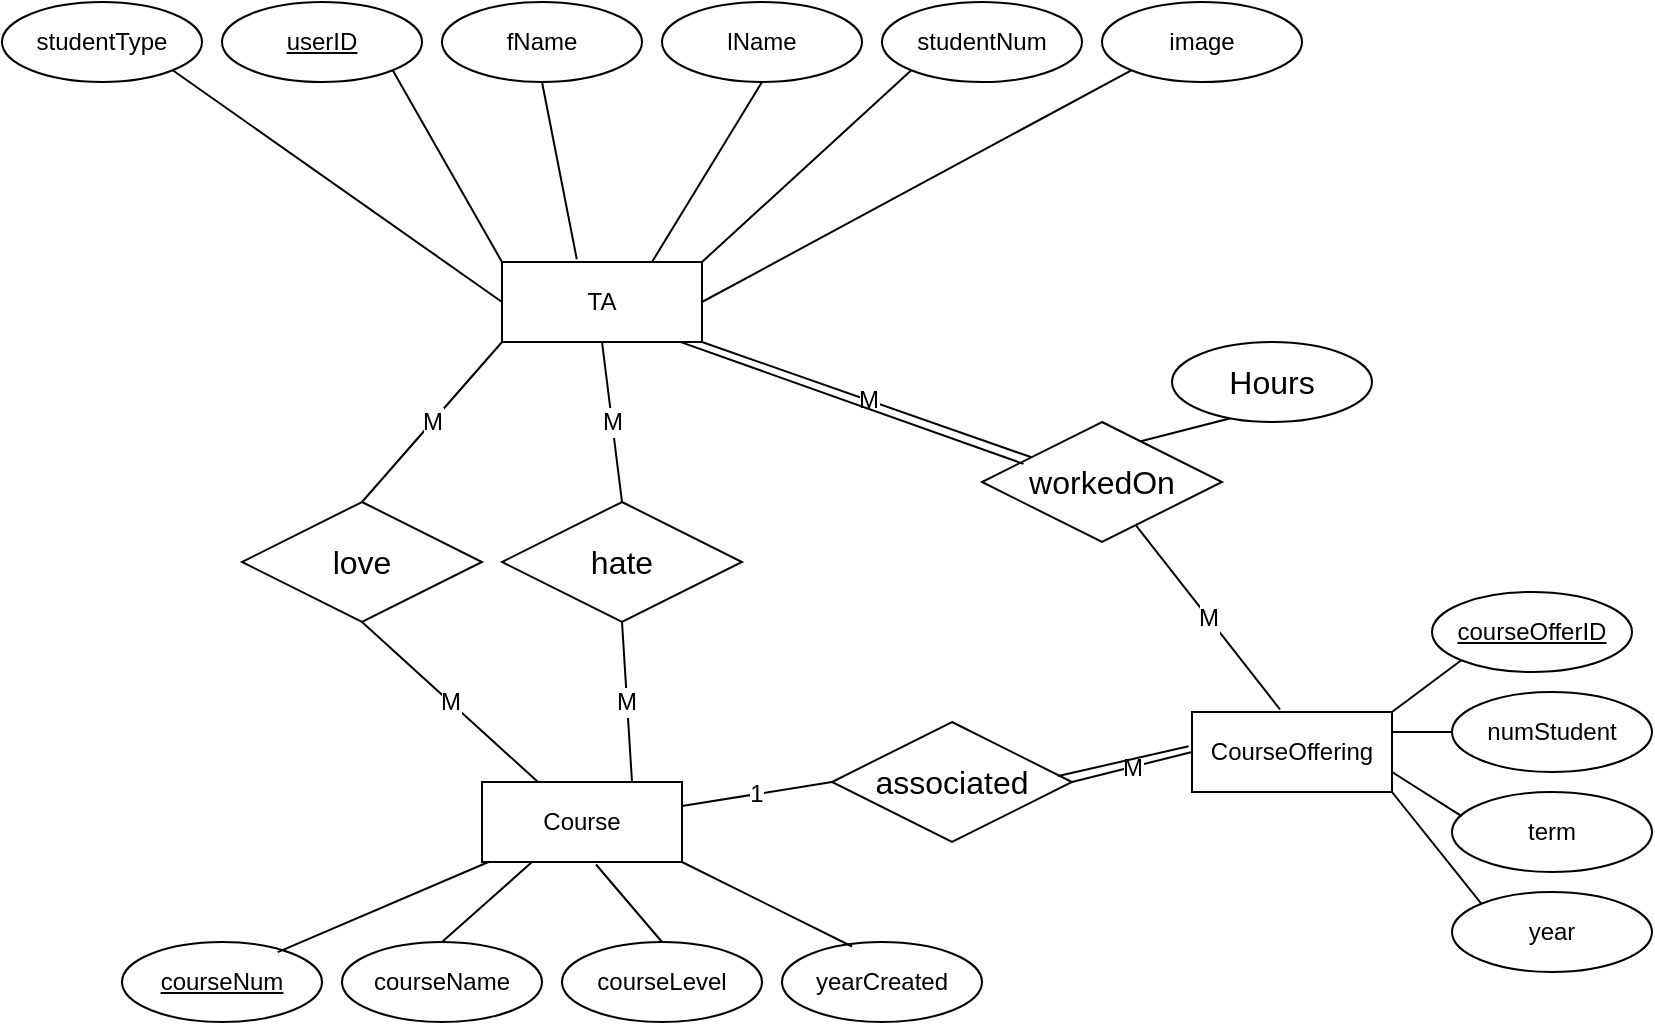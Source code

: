 <mxfile version="22.0.8" type="device">
  <diagram name="Page-1" id="QpidKonBx11Riz4tQwjv">
    <mxGraphModel dx="1050" dy="566" grid="1" gridSize="10" guides="1" tooltips="1" connect="1" arrows="1" fold="1" page="1" pageScale="1" pageWidth="850" pageHeight="1100" math="0" shadow="0">
      <root>
        <mxCell id="0" />
        <mxCell id="1" parent="0" />
        <mxCell id="il8Qts4tHNVHCpMo-aYG-3" value="M" style="edgeStyle=none;curved=1;rounded=0;orthogonalLoop=1;jettySize=auto;html=1;fontSize=12;startSize=8;endSize=8;endArrow=none;endFill=0;exitX=1;exitY=1;exitDx=0;exitDy=0;" parent="1" source="rKTgrgR9cb5fBOaTFNlc-1" target="il8Qts4tHNVHCpMo-aYG-1" edge="1">
          <mxGeometry relative="1" as="geometry">
            <mxPoint x="290" y="210" as="sourcePoint" />
          </mxGeometry>
        </mxCell>
        <mxCell id="rKTgrgR9cb5fBOaTFNlc-1" value="TA" style="whiteSpace=wrap;html=1;align=center;" parent="1" vertex="1">
          <mxGeometry x="265" y="170" width="100" height="40" as="geometry" />
        </mxCell>
        <mxCell id="rKTgrgR9cb5fBOaTFNlc-2" value="Course" style="whiteSpace=wrap;html=1;align=center;" parent="1" vertex="1">
          <mxGeometry x="255" y="430" width="100" height="40" as="geometry" />
        </mxCell>
        <mxCell id="rKTgrgR9cb5fBOaTFNlc-18" style="rounded=0;orthogonalLoop=1;jettySize=auto;html=1;exitX=0.5;exitY=1;exitDx=0;exitDy=0;entryX=0.374;entryY=-0.035;entryDx=0;entryDy=0;endArrow=none;endFill=0;entryPerimeter=0;" parent="1" source="rKTgrgR9cb5fBOaTFNlc-3" target="rKTgrgR9cb5fBOaTFNlc-1" edge="1">
          <mxGeometry relative="1" as="geometry" />
        </mxCell>
        <mxCell id="rKTgrgR9cb5fBOaTFNlc-3" value="fName" style="ellipse;whiteSpace=wrap;html=1;align=center;" parent="1" vertex="1">
          <mxGeometry x="235" y="40" width="100" height="40" as="geometry" />
        </mxCell>
        <mxCell id="rKTgrgR9cb5fBOaTFNlc-4" value="lName" style="ellipse;whiteSpace=wrap;html=1;align=center;" parent="1" vertex="1">
          <mxGeometry x="345" y="40" width="100" height="40" as="geometry" />
        </mxCell>
        <mxCell id="rKTgrgR9cb5fBOaTFNlc-15" style="rounded=0;orthogonalLoop=1;jettySize=auto;html=1;exitX=0;exitY=1;exitDx=0;exitDy=0;endArrow=none;endFill=0;entryX=1;entryY=0;entryDx=0;entryDy=0;" parent="1" source="rKTgrgR9cb5fBOaTFNlc-5" target="rKTgrgR9cb5fBOaTFNlc-1" edge="1">
          <mxGeometry relative="1" as="geometry">
            <mxPoint x="270" y="170" as="targetPoint" />
          </mxGeometry>
        </mxCell>
        <mxCell id="rKTgrgR9cb5fBOaTFNlc-5" value="studentNum" style="ellipse;whiteSpace=wrap;html=1;align=center;" parent="1" vertex="1">
          <mxGeometry x="455" y="40" width="100" height="40" as="geometry" />
        </mxCell>
        <mxCell id="rKTgrgR9cb5fBOaTFNlc-19" style="rounded=0;orthogonalLoop=1;jettySize=auto;html=1;exitX=1;exitY=1;exitDx=0;exitDy=0;entryX=0;entryY=0;entryDx=0;entryDy=0;endArrow=none;endFill=0;" parent="1" source="rKTgrgR9cb5fBOaTFNlc-6" target="rKTgrgR9cb5fBOaTFNlc-1" edge="1">
          <mxGeometry relative="1" as="geometry" />
        </mxCell>
        <mxCell id="rKTgrgR9cb5fBOaTFNlc-6" value="&lt;u&gt;userID&lt;/u&gt;" style="ellipse;whiteSpace=wrap;html=1;align=center;" parent="1" vertex="1">
          <mxGeometry x="125" y="40" width="100" height="40" as="geometry" />
        </mxCell>
        <mxCell id="rKTgrgR9cb5fBOaTFNlc-20" style="rounded=0;orthogonalLoop=1;jettySize=auto;html=1;exitX=1;exitY=1;exitDx=0;exitDy=0;entryX=0;entryY=0.5;entryDx=0;entryDy=0;endArrow=none;endFill=0;strokeColor=default;" parent="1" source="rKTgrgR9cb5fBOaTFNlc-7" target="rKTgrgR9cb5fBOaTFNlc-1" edge="1">
          <mxGeometry relative="1" as="geometry" />
        </mxCell>
        <mxCell id="rKTgrgR9cb5fBOaTFNlc-7" value="studentType" style="ellipse;whiteSpace=wrap;html=1;align=center;" parent="1" vertex="1">
          <mxGeometry x="15" y="40" width="100" height="40" as="geometry" />
        </mxCell>
        <mxCell id="rKTgrgR9cb5fBOaTFNlc-17" style="rounded=0;orthogonalLoop=1;jettySize=auto;html=1;entryX=1;entryY=0.5;entryDx=0;entryDy=0;endArrow=none;endFill=0;exitX=0;exitY=1;exitDx=0;exitDy=0;" parent="1" source="rKTgrgR9cb5fBOaTFNlc-9" target="rKTgrgR9cb5fBOaTFNlc-1" edge="1">
          <mxGeometry relative="1" as="geometry">
            <mxPoint x="455" y="150" as="sourcePoint" />
          </mxGeometry>
        </mxCell>
        <mxCell id="rKTgrgR9cb5fBOaTFNlc-9" value="image" style="ellipse;whiteSpace=wrap;html=1;align=center;" parent="1" vertex="1">
          <mxGeometry x="565" y="40" width="100" height="40" as="geometry" />
        </mxCell>
        <mxCell id="rKTgrgR9cb5fBOaTFNlc-14" value="" style="endArrow=none;html=1;rounded=0;entryX=0.5;entryY=1;entryDx=0;entryDy=0;exitX=0.75;exitY=0;exitDx=0;exitDy=0;" parent="1" source="rKTgrgR9cb5fBOaTFNlc-1" target="rKTgrgR9cb5fBOaTFNlc-4" edge="1">
          <mxGeometry width="50" height="50" relative="1" as="geometry">
            <mxPoint x="400" y="210" as="sourcePoint" />
            <mxPoint x="450" y="160" as="targetPoint" />
          </mxGeometry>
        </mxCell>
        <mxCell id="rKTgrgR9cb5fBOaTFNlc-21" value="&lt;u&gt;courseNum&lt;/u&gt;" style="ellipse;whiteSpace=wrap;html=1;align=center;" parent="1" vertex="1">
          <mxGeometry x="75" y="510" width="100" height="40" as="geometry" />
        </mxCell>
        <mxCell id="rKTgrgR9cb5fBOaTFNlc-22" value="courseName" style="ellipse;whiteSpace=wrap;html=1;align=center;" parent="1" vertex="1">
          <mxGeometry x="185" y="510" width="100" height="40" as="geometry" />
        </mxCell>
        <mxCell id="rKTgrgR9cb5fBOaTFNlc-23" value="courseLevel" style="ellipse;whiteSpace=wrap;html=1;align=center;" parent="1" vertex="1">
          <mxGeometry x="295" y="510" width="100" height="40" as="geometry" />
        </mxCell>
        <mxCell id="rKTgrgR9cb5fBOaTFNlc-24" value="yearCreated" style="ellipse;whiteSpace=wrap;html=1;align=center;" parent="1" vertex="1">
          <mxGeometry x="405" y="510" width="100" height="40" as="geometry" />
        </mxCell>
        <mxCell id="rKTgrgR9cb5fBOaTFNlc-25" value="" style="endArrow=none;html=1;rounded=0;exitX=0.779;exitY=0.126;exitDx=0;exitDy=0;exitPerimeter=0;" parent="1" source="rKTgrgR9cb5fBOaTFNlc-21" target="rKTgrgR9cb5fBOaTFNlc-2" edge="1">
          <mxGeometry width="50" height="50" relative="1" as="geometry">
            <mxPoint x="305" y="370" as="sourcePoint" />
            <mxPoint x="355" y="320" as="targetPoint" />
          </mxGeometry>
        </mxCell>
        <mxCell id="rKTgrgR9cb5fBOaTFNlc-27" value="" style="endArrow=none;html=1;rounded=0;exitX=0.5;exitY=0;exitDx=0;exitDy=0;entryX=0.57;entryY=1.031;entryDx=0;entryDy=0;entryPerimeter=0;" parent="1" source="rKTgrgR9cb5fBOaTFNlc-23" target="rKTgrgR9cb5fBOaTFNlc-2" edge="1">
          <mxGeometry width="50" height="50" relative="1" as="geometry">
            <mxPoint x="265" y="500" as="sourcePoint" />
            <mxPoint x="315" y="450" as="targetPoint" />
          </mxGeometry>
        </mxCell>
        <mxCell id="rKTgrgR9cb5fBOaTFNlc-28" value="" style="endArrow=none;html=1;rounded=0;exitX=0.35;exitY=0.056;exitDx=0;exitDy=0;entryX=1;entryY=1;entryDx=0;entryDy=0;exitPerimeter=0;" parent="1" source="rKTgrgR9cb5fBOaTFNlc-24" target="rKTgrgR9cb5fBOaTFNlc-2" edge="1">
          <mxGeometry width="50" height="50" relative="1" as="geometry">
            <mxPoint x="265" y="520" as="sourcePoint" />
            <mxPoint x="315" y="470" as="targetPoint" />
          </mxGeometry>
        </mxCell>
        <mxCell id="il8Qts4tHNVHCpMo-aYG-7" value="M" style="edgeStyle=none;curved=1;rounded=0;orthogonalLoop=1;jettySize=auto;html=1;exitX=0;exitY=0.5;exitDx=0;exitDy=0;entryX=1;entryY=0.5;entryDx=0;entryDy=0;fontSize=12;startSize=8;endSize=8;endArrow=none;endFill=0;" parent="1" source="rKTgrgR9cb5fBOaTFNlc-29" target="il8Qts4tHNVHCpMo-aYG-6" edge="1">
          <mxGeometry relative="1" as="geometry" />
        </mxCell>
        <mxCell id="rKTgrgR9cb5fBOaTFNlc-29" value="CourseOffering" style="whiteSpace=wrap;html=1;align=center;" parent="1" vertex="1">
          <mxGeometry x="610" y="395" width="100" height="40" as="geometry" />
        </mxCell>
        <mxCell id="rKTgrgR9cb5fBOaTFNlc-30" value="courseOfferID" style="ellipse;whiteSpace=wrap;html=1;align=center;fontStyle=4" parent="1" vertex="1">
          <mxGeometry x="730" y="335" width="100" height="40" as="geometry" />
        </mxCell>
        <mxCell id="rKTgrgR9cb5fBOaTFNlc-31" value="numStudent" style="ellipse;whiteSpace=wrap;html=1;align=center;" parent="1" vertex="1">
          <mxGeometry x="740" y="385" width="100" height="40" as="geometry" />
        </mxCell>
        <mxCell id="rKTgrgR9cb5fBOaTFNlc-32" value="term" style="ellipse;whiteSpace=wrap;html=1;align=center;" parent="1" vertex="1">
          <mxGeometry x="740" y="435" width="100" height="40" as="geometry" />
        </mxCell>
        <mxCell id="rKTgrgR9cb5fBOaTFNlc-33" value="year" style="ellipse;whiteSpace=wrap;html=1;align=center;" parent="1" vertex="1">
          <mxGeometry x="740" y="485" width="100" height="40" as="geometry" />
        </mxCell>
        <mxCell id="rKTgrgR9cb5fBOaTFNlc-35" value="" style="endArrow=none;html=1;rounded=0;entryX=0;entryY=1;entryDx=0;entryDy=0;exitX=1;exitY=0;exitDx=0;exitDy=0;" parent="1" source="rKTgrgR9cb5fBOaTFNlc-29" target="rKTgrgR9cb5fBOaTFNlc-30" edge="1">
          <mxGeometry width="50" height="50" relative="1" as="geometry">
            <mxPoint x="850" y="415" as="sourcePoint" />
            <mxPoint x="900" y="365" as="targetPoint" />
          </mxGeometry>
        </mxCell>
        <mxCell id="rKTgrgR9cb5fBOaTFNlc-36" value="" style="endArrow=none;html=1;rounded=0;exitX=0;exitY=0.5;exitDx=0;exitDy=0;entryX=1;entryY=0.25;entryDx=0;entryDy=0;" parent="1" source="rKTgrgR9cb5fBOaTFNlc-31" target="rKTgrgR9cb5fBOaTFNlc-29" edge="1">
          <mxGeometry width="50" height="50" relative="1" as="geometry">
            <mxPoint x="880" y="395" as="sourcePoint" />
            <mxPoint x="930" y="345" as="targetPoint" />
          </mxGeometry>
        </mxCell>
        <mxCell id="rKTgrgR9cb5fBOaTFNlc-37" value="" style="endArrow=none;html=1;rounded=0;exitX=0.048;exitY=0.302;exitDx=0;exitDy=0;entryX=1;entryY=0.75;entryDx=0;entryDy=0;exitPerimeter=0;" parent="1" source="rKTgrgR9cb5fBOaTFNlc-32" target="rKTgrgR9cb5fBOaTFNlc-29" edge="1">
          <mxGeometry width="50" height="50" relative="1" as="geometry">
            <mxPoint x="870" y="485" as="sourcePoint" />
            <mxPoint x="920" y="435" as="targetPoint" />
          </mxGeometry>
        </mxCell>
        <mxCell id="rKTgrgR9cb5fBOaTFNlc-38" value="" style="endArrow=none;html=1;rounded=0;exitX=0;exitY=0;exitDx=0;exitDy=0;entryX=1;entryY=1;entryDx=0;entryDy=0;" parent="1" source="rKTgrgR9cb5fBOaTFNlc-33" target="rKTgrgR9cb5fBOaTFNlc-29" edge="1">
          <mxGeometry width="50" height="50" relative="1" as="geometry">
            <mxPoint x="830" y="505" as="sourcePoint" />
            <mxPoint x="900.711" y="455" as="targetPoint" />
          </mxGeometry>
        </mxCell>
        <mxCell id="il8Qts4tHNVHCpMo-aYG-4" value="M" style="edgeStyle=none;curved=1;rounded=0;orthogonalLoop=1;jettySize=auto;html=1;entryX=0.067;entryY=1.125;entryDx=0;entryDy=0;fontSize=12;startSize=8;endSize=8;endArrow=none;endFill=0;entryPerimeter=0;" parent="1" source="il8Qts4tHNVHCpMo-aYG-1" edge="1">
          <mxGeometry relative="1" as="geometry">
            <mxPoint x="654.02" y="393.75" as="targetPoint" />
          </mxGeometry>
        </mxCell>
        <mxCell id="il8Qts4tHNVHCpMo-aYG-10" style="edgeStyle=none;curved=1;rounded=0;orthogonalLoop=1;jettySize=auto;html=1;exitX=0;exitY=0.5;exitDx=0;exitDy=0;entryX=1;entryY=0.5;entryDx=0;entryDy=0;fontSize=12;startSize=8;endSize=8;endArrow=none;endFill=0;" parent="1" source="il8Qts4tHNVHCpMo-aYG-1" target="il8Qts4tHNVHCpMo-aYG-9" edge="1">
          <mxGeometry relative="1" as="geometry" />
        </mxCell>
        <mxCell id="il8Qts4tHNVHCpMo-aYG-1" value="workedOn" style="shape=rhombus;perimeter=rhombusPerimeter;whiteSpace=wrap;html=1;align=center;fontSize=16;" parent="1" vertex="1">
          <mxGeometry x="505" y="250" width="120" height="60" as="geometry" />
        </mxCell>
        <mxCell id="il8Qts4tHNVHCpMo-aYG-2" value="" style="endArrow=none;html=1;rounded=0;fontSize=12;startSize=8;endSize=8;curved=1;entryX=0.25;entryY=1;entryDx=0;entryDy=0;exitX=0.5;exitY=0;exitDx=0;exitDy=0;" parent="1" source="rKTgrgR9cb5fBOaTFNlc-22" target="rKTgrgR9cb5fBOaTFNlc-2" edge="1">
          <mxGeometry width="50" height="50" relative="1" as="geometry">
            <mxPoint x="255" y="500" as="sourcePoint" />
            <mxPoint x="305" y="450" as="targetPoint" />
          </mxGeometry>
        </mxCell>
        <mxCell id="il8Qts4tHNVHCpMo-aYG-8" value="1" style="edgeStyle=none;curved=1;rounded=0;orthogonalLoop=1;jettySize=auto;html=1;fontSize=12;startSize=8;endSize=8;endArrow=none;endFill=0;exitX=0;exitY=0.5;exitDx=0;exitDy=0;" parent="1" source="il8Qts4tHNVHCpMo-aYG-6" target="rKTgrgR9cb5fBOaTFNlc-2" edge="1">
          <mxGeometry relative="1" as="geometry">
            <mxPoint x="420" y="450" as="sourcePoint" />
          </mxGeometry>
        </mxCell>
        <mxCell id="il8Qts4tHNVHCpMo-aYG-6" value="associated" style="shape=rhombus;perimeter=rhombusPerimeter;whiteSpace=wrap;html=1;align=center;fontSize=16;" parent="1" vertex="1">
          <mxGeometry x="430" y="400" width="120" height="60" as="geometry" />
        </mxCell>
        <mxCell id="il8Qts4tHNVHCpMo-aYG-9" value="Hours" style="ellipse;whiteSpace=wrap;html=1;align=center;fontSize=16;" parent="1" vertex="1">
          <mxGeometry x="600" y="210" width="100" height="40" as="geometry" />
        </mxCell>
        <mxCell id="il8Qts4tHNVHCpMo-aYG-20" value="M" style="edgeStyle=none;curved=1;rounded=0;orthogonalLoop=1;jettySize=auto;html=1;exitX=0.5;exitY=1;exitDx=0;exitDy=0;fontSize=12;startSize=8;endSize=8;endArrow=none;endFill=0;" parent="1" source="il8Qts4tHNVHCpMo-aYG-11" target="rKTgrgR9cb5fBOaTFNlc-2" edge="1">
          <mxGeometry relative="1" as="geometry" />
        </mxCell>
        <mxCell id="il8Qts4tHNVHCpMo-aYG-11" value="love" style="shape=rhombus;perimeter=rhombusPerimeter;whiteSpace=wrap;html=1;align=center;fontSize=16;" parent="1" vertex="1">
          <mxGeometry x="135" y="290" width="120" height="60" as="geometry" />
        </mxCell>
        <mxCell id="il8Qts4tHNVHCpMo-aYG-18" value="M" style="edgeStyle=none;curved=1;rounded=0;orthogonalLoop=1;jettySize=auto;html=1;exitX=0.5;exitY=1;exitDx=0;exitDy=0;entryX=0.75;entryY=0;entryDx=0;entryDy=0;fontSize=12;startSize=8;endSize=8;endArrow=none;endFill=0;" parent="1" source="il8Qts4tHNVHCpMo-aYG-12" target="rKTgrgR9cb5fBOaTFNlc-2" edge="1">
          <mxGeometry relative="1" as="geometry" />
        </mxCell>
        <mxCell id="il8Qts4tHNVHCpMo-aYG-12" value="hate" style="shape=rhombus;perimeter=rhombusPerimeter;whiteSpace=wrap;html=1;align=center;fontSize=16;" parent="1" vertex="1">
          <mxGeometry x="265" y="290" width="120" height="60" as="geometry" />
        </mxCell>
        <mxCell id="il8Qts4tHNVHCpMo-aYG-15" value="M" style="edgeStyle=none;curved=1;rounded=0;orthogonalLoop=1;jettySize=auto;html=1;entryX=0.5;entryY=0;entryDx=0;entryDy=0;fontSize=12;startSize=8;endSize=8;endArrow=none;endFill=0;exitX=0;exitY=1;exitDx=0;exitDy=0;" parent="1" source="rKTgrgR9cb5fBOaTFNlc-1" target="il8Qts4tHNVHCpMo-aYG-11" edge="1">
          <mxGeometry relative="1" as="geometry">
            <mxPoint x="320" y="220" as="sourcePoint" />
          </mxGeometry>
        </mxCell>
        <mxCell id="il8Qts4tHNVHCpMo-aYG-16" value="M" style="edgeStyle=none;curved=1;rounded=0;orthogonalLoop=1;jettySize=auto;html=1;exitX=0.5;exitY=1;exitDx=0;exitDy=0;entryX=0.5;entryY=0;entryDx=0;entryDy=0;fontSize=12;startSize=8;endSize=8;endArrow=none;endFill=0;" parent="1" source="rKTgrgR9cb5fBOaTFNlc-1" target="il8Qts4tHNVHCpMo-aYG-12" edge="1">
          <mxGeometry relative="1" as="geometry" />
        </mxCell>
        <mxCell id="il8Qts4tHNVHCpMo-aYG-34" value="" style="endArrow=none;html=1;rounded=0;fontSize=12;startSize=8;endSize=8;curved=1;entryX=0.894;entryY=1.001;entryDx=0;entryDy=0;entryPerimeter=0;exitX=0.173;exitY=0.349;exitDx=0;exitDy=0;exitPerimeter=0;" parent="1" source="il8Qts4tHNVHCpMo-aYG-1" target="rKTgrgR9cb5fBOaTFNlc-1" edge="1">
          <mxGeometry width="50" height="50" relative="1" as="geometry">
            <mxPoint x="520" y="270" as="sourcePoint" />
            <mxPoint x="510" y="290" as="targetPoint" />
          </mxGeometry>
        </mxCell>
        <mxCell id="il8Qts4tHNVHCpMo-aYG-35" value="" style="endArrow=none;html=1;rounded=0;fontSize=12;startSize=8;endSize=8;curved=1;exitX=0.943;exitY=0.45;exitDx=0;exitDy=0;exitPerimeter=0;entryX=-0.017;entryY=0.428;entryDx=0;entryDy=0;entryPerimeter=0;" parent="1" source="il8Qts4tHNVHCpMo-aYG-6" target="rKTgrgR9cb5fBOaTFNlc-29" edge="1">
          <mxGeometry width="50" height="50" relative="1" as="geometry">
            <mxPoint x="560" y="450" as="sourcePoint" />
            <mxPoint x="610" y="400" as="targetPoint" />
          </mxGeometry>
        </mxCell>
      </root>
    </mxGraphModel>
  </diagram>
</mxfile>
